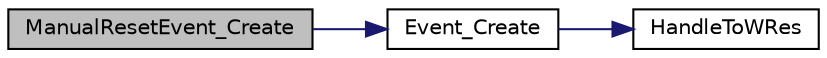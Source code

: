 digraph G
{
  edge [fontname="Helvetica",fontsize="10",labelfontname="Helvetica",labelfontsize="10"];
  node [fontname="Helvetica",fontsize="10",shape=record];
  rankdir="LR";
  Node1 [label="ManualResetEvent_Create",height=0.2,width=0.4,color="black", fillcolor="grey75", style="filled" fontcolor="black"];
  Node1 -> Node2 [color="midnightblue",fontsize="10",style="solid",fontname="Helvetica"];
  Node2 [label="Event_Create",height=0.2,width=0.4,color="black", fillcolor="white", style="filled",URL="$_threads_8c.html#a5f6fb57a558b848442b2ae0a91edd7cc"];
  Node2 -> Node3 [color="midnightblue",fontsize="10",style="solid",fontname="Helvetica"];
  Node3 [label="HandleToWRes",height=0.2,width=0.4,color="black", fillcolor="white", style="filled",URL="$_threads_8c.html#af3ca267ee246c91b7e564b078a559975"];
}
